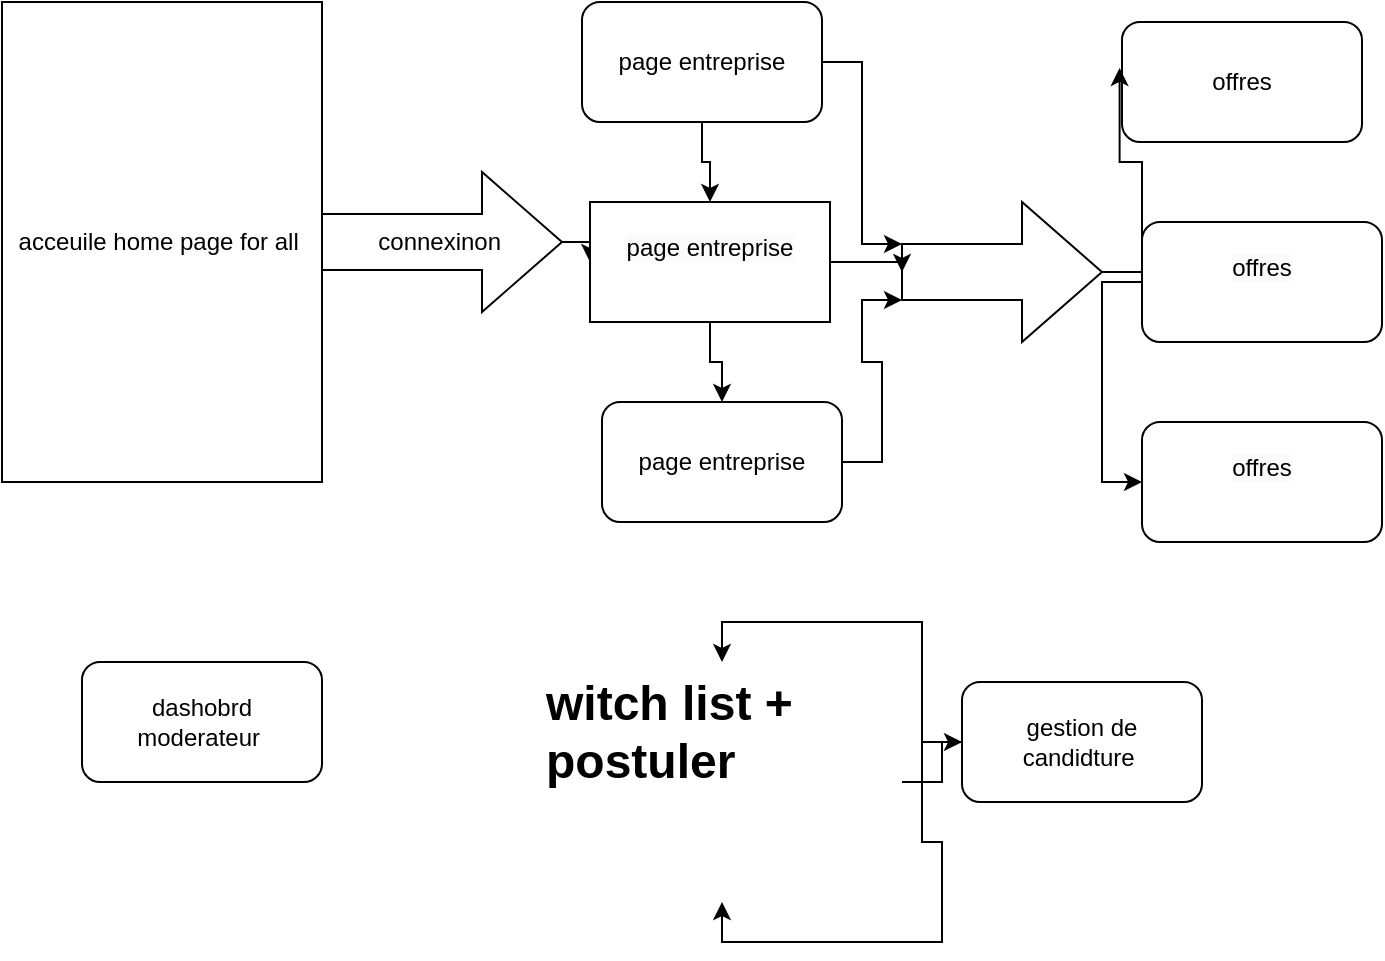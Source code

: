 <mxfile version="26.0.15">
  <diagram name="Page-1" id="khjgqsLzZAYAOaXTi-Oe">
    <mxGraphModel dx="1248" dy="1706" grid="1" gridSize="10" guides="1" tooltips="1" connect="1" arrows="1" fold="1" page="1" pageScale="1" pageWidth="827" pageHeight="1169" math="0" shadow="0">
      <root>
        <mxCell id="0" />
        <mxCell id="1" parent="0" />
        <mxCell id="TP3efj2cD_kNWF2iTlWI-1" value="acceuile home page for all&amp;nbsp;" style="rounded=0;whiteSpace=wrap;html=1;" vertex="1" parent="1">
          <mxGeometry x="60" y="-480" width="160" height="240" as="geometry" />
        </mxCell>
        <mxCell id="TP3efj2cD_kNWF2iTlWI-8" style="edgeStyle=orthogonalEdgeStyle;rounded=0;orthogonalLoop=1;jettySize=auto;html=1;exitX=1;exitY=0.5;exitDx=0;exitDy=0;exitPerimeter=0;entryX=0;entryY=0.5;entryDx=0;entryDy=0;" edge="1" parent="1" source="TP3efj2cD_kNWF2iTlWI-2" target="TP3efj2cD_kNWF2iTlWI-4">
          <mxGeometry relative="1" as="geometry" />
        </mxCell>
        <mxCell id="TP3efj2cD_kNWF2iTlWI-2" value="connexinon&amp;nbsp;" style="html=1;shadow=0;dashed=0;align=center;verticalAlign=middle;shape=mxgraph.arrows2.arrow;dy=0.6;dx=40;notch=0;" vertex="1" parent="1">
          <mxGeometry x="220" y="-395" width="120" height="70" as="geometry" />
        </mxCell>
        <mxCell id="TP3efj2cD_kNWF2iTlWI-6" style="edgeStyle=orthogonalEdgeStyle;rounded=0;orthogonalLoop=1;jettySize=auto;html=1;entryX=0.5;entryY=0;entryDx=0;entryDy=0;" edge="1" parent="1" source="TP3efj2cD_kNWF2iTlWI-3" target="TP3efj2cD_kNWF2iTlWI-4">
          <mxGeometry relative="1" as="geometry" />
        </mxCell>
        <mxCell id="TP3efj2cD_kNWF2iTlWI-3" value="page entreprise" style="rounded=1;whiteSpace=wrap;html=1;" vertex="1" parent="1">
          <mxGeometry x="350" y="-480" width="120" height="60" as="geometry" />
        </mxCell>
        <mxCell id="TP3efj2cD_kNWF2iTlWI-7" style="edgeStyle=orthogonalEdgeStyle;rounded=0;orthogonalLoop=1;jettySize=auto;html=1;entryX=0.5;entryY=0;entryDx=0;entryDy=0;" edge="1" parent="1" source="TP3efj2cD_kNWF2iTlWI-4" target="TP3efj2cD_kNWF2iTlWI-5">
          <mxGeometry relative="1" as="geometry" />
        </mxCell>
        <mxCell id="TP3efj2cD_kNWF2iTlWI-4" value="&#xa;&lt;span style=&quot;color: rgb(0, 0, 0); font-family: Helvetica; font-size: 12px; font-style: normal; font-variant-ligatures: normal; font-variant-caps: normal; font-weight: 400; letter-spacing: normal; orphans: 2; text-align: center; text-indent: 0px; text-transform: none; widows: 2; word-spacing: 0px; -webkit-text-stroke-width: 0px; white-space: normal; background-color: rgb(251, 251, 251); text-decoration-thickness: initial; text-decoration-style: initial; text-decoration-color: initial; display: inline !important; float: none;&quot;&gt;page entreprise&lt;/span&gt;&#xa;&#xa;" style="rounded=0;whiteSpace=wrap;html=1;" vertex="1" parent="1">
          <mxGeometry x="354" y="-380" width="120" height="60" as="geometry" />
        </mxCell>
        <mxCell id="TP3efj2cD_kNWF2iTlWI-5" value="page entreprise" style="rounded=1;whiteSpace=wrap;html=1;" vertex="1" parent="1">
          <mxGeometry x="360" y="-280" width="120" height="60" as="geometry" />
        </mxCell>
        <mxCell id="TP3efj2cD_kNWF2iTlWI-17" style="edgeStyle=orthogonalEdgeStyle;rounded=0;orthogonalLoop=1;jettySize=auto;html=1;exitX=0;exitY=0.5;exitDx=0;exitDy=0;entryX=0;entryY=0.5;entryDx=0;entryDy=0;" edge="1" parent="1" source="TP3efj2cD_kNWF2iTlWI-14" target="TP3efj2cD_kNWF2iTlWI-15">
          <mxGeometry relative="1" as="geometry" />
        </mxCell>
        <mxCell id="TP3efj2cD_kNWF2iTlWI-9" value="" style="html=1;shadow=0;dashed=0;align=center;verticalAlign=middle;shape=mxgraph.arrows2.arrow;dy=0.6;dx=40;notch=0;" vertex="1" parent="1">
          <mxGeometry x="510" y="-380" width="100" height="70" as="geometry" />
        </mxCell>
        <mxCell id="TP3efj2cD_kNWF2iTlWI-10" style="edgeStyle=orthogonalEdgeStyle;rounded=0;orthogonalLoop=1;jettySize=auto;html=1;entryX=0;entryY=0;entryDx=0;entryDy=49;entryPerimeter=0;" edge="1" parent="1" source="TP3efj2cD_kNWF2iTlWI-5" target="TP3efj2cD_kNWF2iTlWI-9">
          <mxGeometry relative="1" as="geometry" />
        </mxCell>
        <mxCell id="TP3efj2cD_kNWF2iTlWI-11" style="edgeStyle=orthogonalEdgeStyle;rounded=0;orthogonalLoop=1;jettySize=auto;html=1;exitX=1;exitY=0.5;exitDx=0;exitDy=0;entryX=0;entryY=0.5;entryDx=0;entryDy=0;entryPerimeter=0;" edge="1" parent="1" source="TP3efj2cD_kNWF2iTlWI-4" target="TP3efj2cD_kNWF2iTlWI-9">
          <mxGeometry relative="1" as="geometry" />
        </mxCell>
        <mxCell id="TP3efj2cD_kNWF2iTlWI-12" style="edgeStyle=orthogonalEdgeStyle;rounded=0;orthogonalLoop=1;jettySize=auto;html=1;exitX=1;exitY=0.5;exitDx=0;exitDy=0;entryX=0;entryY=0;entryDx=0;entryDy=21;entryPerimeter=0;" edge="1" parent="1" source="TP3efj2cD_kNWF2iTlWI-3" target="TP3efj2cD_kNWF2iTlWI-9">
          <mxGeometry relative="1" as="geometry" />
        </mxCell>
        <mxCell id="TP3efj2cD_kNWF2iTlWI-13" value="offres" style="rounded=1;whiteSpace=wrap;html=1;" vertex="1" parent="1">
          <mxGeometry x="620" y="-470" width="120" height="60" as="geometry" />
        </mxCell>
        <mxCell id="TP3efj2cD_kNWF2iTlWI-14" value="&#xa;&lt;span style=&quot;color: rgb(0, 0, 0); font-family: Helvetica; font-size: 12px; font-style: normal; font-variant-ligatures: normal; font-variant-caps: normal; font-weight: 400; letter-spacing: normal; orphans: 2; text-align: center; text-indent: 0px; text-transform: none; widows: 2; word-spacing: 0px; -webkit-text-stroke-width: 0px; white-space: normal; background-color: rgb(251, 251, 251); text-decoration-thickness: initial; text-decoration-style: initial; text-decoration-color: initial; display: inline !important; float: none;&quot;&gt;offres&lt;/span&gt;&#xa;&#xa;" style="rounded=1;whiteSpace=wrap;html=1;" vertex="1" parent="1">
          <mxGeometry x="630" y="-370" width="120" height="60" as="geometry" />
        </mxCell>
        <mxCell id="TP3efj2cD_kNWF2iTlWI-15" value="&#xa;&lt;span style=&quot;color: rgb(0, 0, 0); font-family: Helvetica; font-size: 12px; font-style: normal; font-variant-ligatures: normal; font-variant-caps: normal; font-weight: 400; letter-spacing: normal; orphans: 2; text-align: center; text-indent: 0px; text-transform: none; widows: 2; word-spacing: 0px; -webkit-text-stroke-width: 0px; white-space: normal; background-color: rgb(251, 251, 251); text-decoration-thickness: initial; text-decoration-style: initial; text-decoration-color: initial; display: inline !important; float: none;&quot;&gt;offres&lt;/span&gt;&#xa;&#xa;" style="rounded=1;whiteSpace=wrap;html=1;" vertex="1" parent="1">
          <mxGeometry x="630" y="-270" width="120" height="60" as="geometry" />
        </mxCell>
        <mxCell id="TP3efj2cD_kNWF2iTlWI-16" style="edgeStyle=orthogonalEdgeStyle;rounded=0;orthogonalLoop=1;jettySize=auto;html=1;entryX=-0.01;entryY=0.383;entryDx=0;entryDy=0;entryPerimeter=0;" edge="1" parent="1" source="TP3efj2cD_kNWF2iTlWI-9" target="TP3efj2cD_kNWF2iTlWI-13">
          <mxGeometry relative="1" as="geometry" />
        </mxCell>
        <mxCell id="TP3efj2cD_kNWF2iTlWI-18" value="dashobrd moderateur&amp;nbsp;" style="rounded=1;whiteSpace=wrap;html=1;" vertex="1" parent="1">
          <mxGeometry x="100" y="-150" width="120" height="60" as="geometry" />
        </mxCell>
        <mxCell id="TP3efj2cD_kNWF2iTlWI-24" style="edgeStyle=orthogonalEdgeStyle;rounded=0;orthogonalLoop=1;jettySize=auto;html=1;entryX=0.5;entryY=0;entryDx=0;entryDy=0;" edge="1" parent="1" source="TP3efj2cD_kNWF2iTlWI-19" target="TP3efj2cD_kNWF2iTlWI-22">
          <mxGeometry relative="1" as="geometry" />
        </mxCell>
        <mxCell id="TP3efj2cD_kNWF2iTlWI-25" style="edgeStyle=orthogonalEdgeStyle;rounded=0;orthogonalLoop=1;jettySize=auto;html=1;entryX=0.5;entryY=1;entryDx=0;entryDy=0;" edge="1" parent="1" source="TP3efj2cD_kNWF2iTlWI-19" target="TP3efj2cD_kNWF2iTlWI-22">
          <mxGeometry relative="1" as="geometry" />
        </mxCell>
        <mxCell id="TP3efj2cD_kNWF2iTlWI-19" value="gestion de candidture&amp;nbsp;" style="rounded=1;whiteSpace=wrap;html=1;" vertex="1" parent="1">
          <mxGeometry x="540" y="-140" width="120" height="60" as="geometry" />
        </mxCell>
        <mxCell id="TP3efj2cD_kNWF2iTlWI-23" style="edgeStyle=orthogonalEdgeStyle;rounded=0;orthogonalLoop=1;jettySize=auto;html=1;entryX=0;entryY=0.5;entryDx=0;entryDy=0;" edge="1" parent="1" source="TP3efj2cD_kNWF2iTlWI-22" target="TP3efj2cD_kNWF2iTlWI-19">
          <mxGeometry relative="1" as="geometry" />
        </mxCell>
        <mxCell id="TP3efj2cD_kNWF2iTlWI-22" value="&lt;h1 style=&quot;margin-top: 0px;&quot;&gt;witch list + postuler&amp;nbsp;&lt;/h1&gt;" style="text;html=1;whiteSpace=wrap;overflow=hidden;rounded=0;" vertex="1" parent="1">
          <mxGeometry x="330" y="-150" width="180" height="120" as="geometry" />
        </mxCell>
      </root>
    </mxGraphModel>
  </diagram>
</mxfile>
